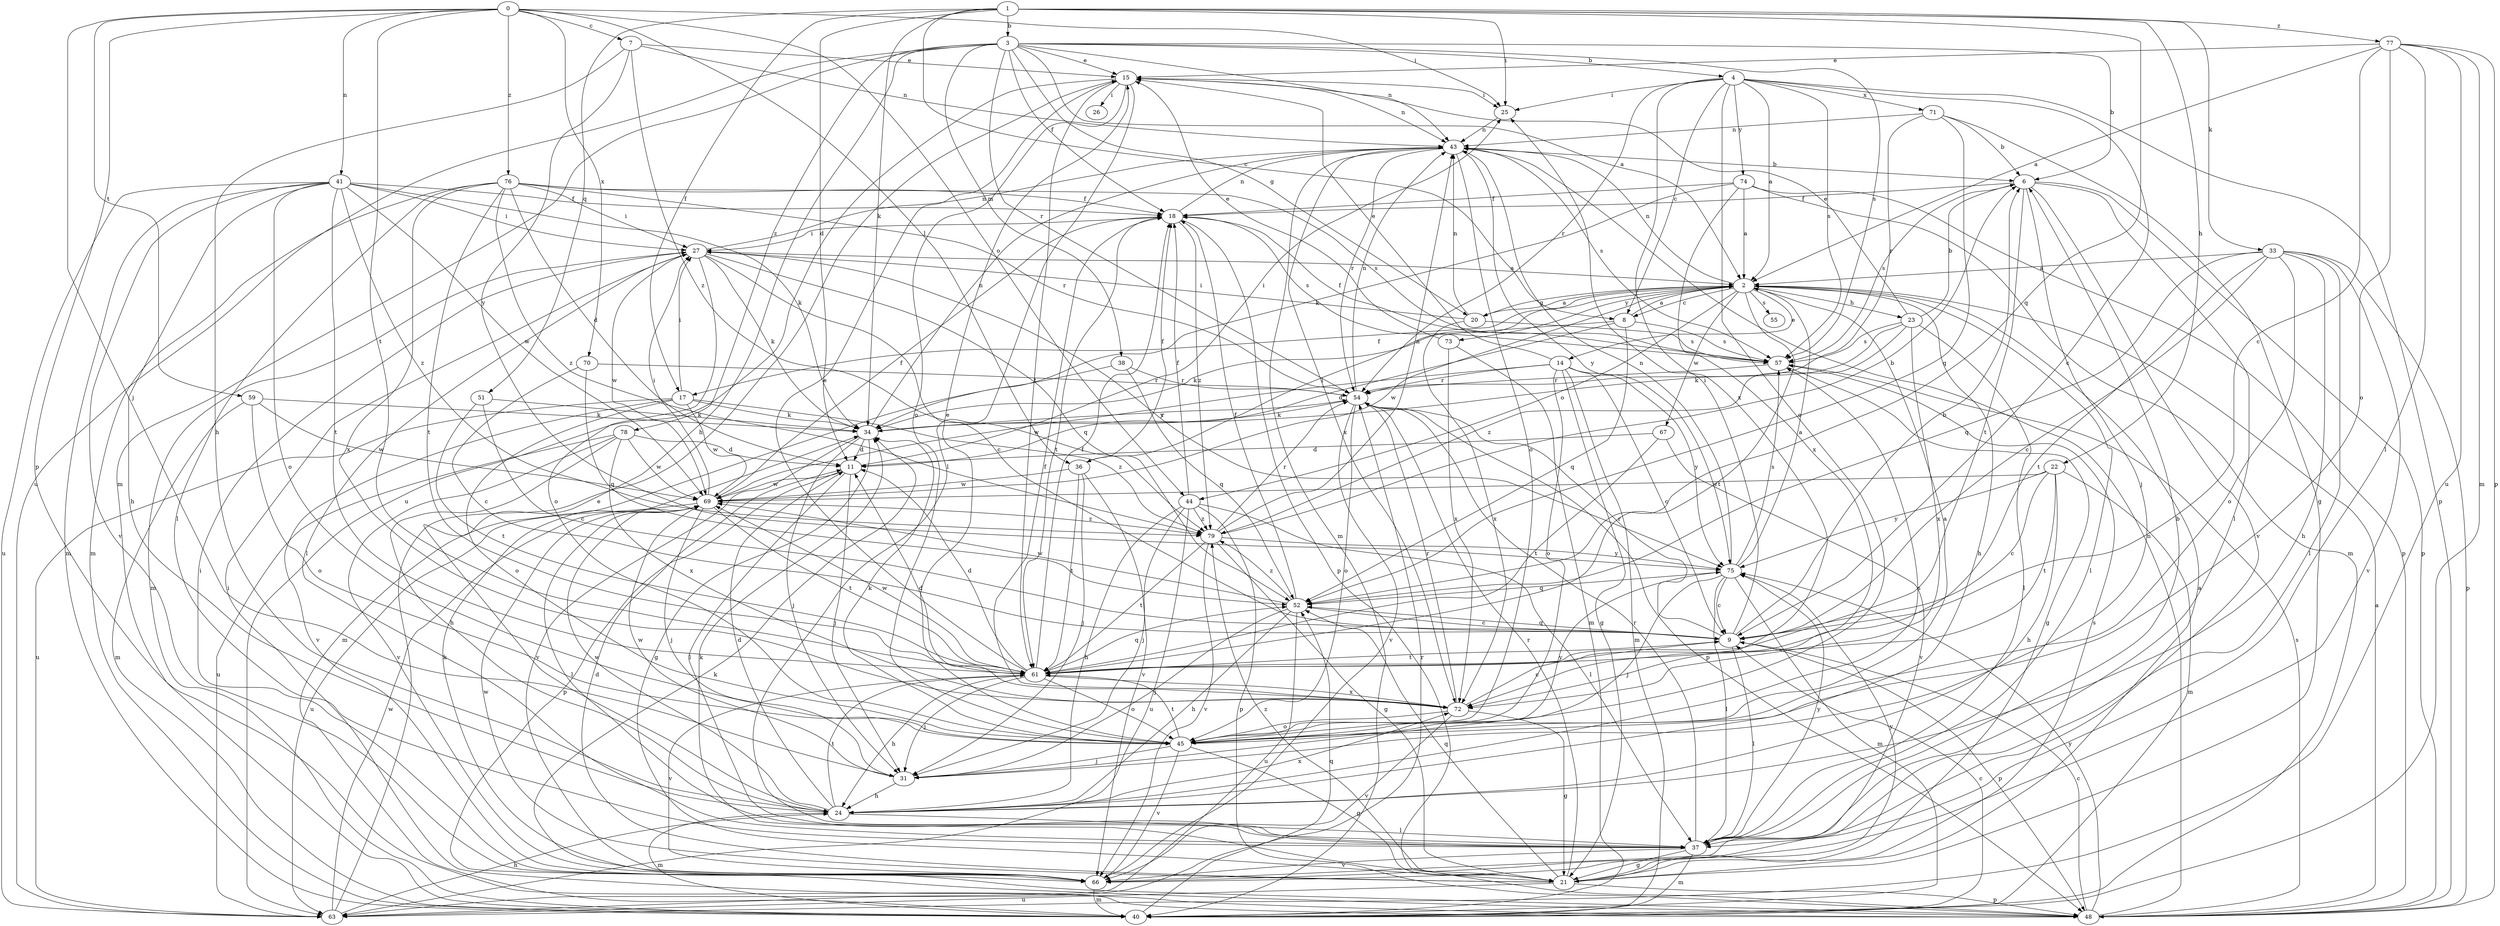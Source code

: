 strict digraph  {
0;
1;
2;
3;
4;
6;
7;
8;
9;
11;
14;
15;
17;
18;
20;
21;
22;
23;
24;
25;
26;
27;
31;
33;
34;
36;
37;
38;
40;
41;
43;
44;
45;
48;
51;
52;
54;
55;
57;
59;
61;
63;
66;
67;
69;
70;
71;
72;
73;
74;
75;
76;
77;
78;
79;
0 -> 7  [label=c];
0 -> 25  [label=i];
0 -> 31  [label=j];
0 -> 36  [label=l];
0 -> 41  [label=n];
0 -> 44  [label=o];
0 -> 48  [label=p];
0 -> 59  [label=t];
0 -> 61  [label=t];
0 -> 70  [label=x];
0 -> 76  [label=z];
1 -> 3  [label=b];
1 -> 8  [label=c];
1 -> 11  [label=d];
1 -> 17  [label=f];
1 -> 22  [label=h];
1 -> 25  [label=i];
1 -> 33  [label=k];
1 -> 34  [label=k];
1 -> 51  [label=q];
1 -> 52  [label=q];
1 -> 77  [label=z];
2 -> 8  [label=c];
2 -> 14  [label=e];
2 -> 17  [label=f];
2 -> 20  [label=g];
2 -> 23  [label=h];
2 -> 24  [label=h];
2 -> 36  [label=l];
2 -> 37  [label=l];
2 -> 43  [label=n];
2 -> 44  [label=o];
2 -> 55  [label=s];
2 -> 61  [label=t];
2 -> 67  [label=w];
2 -> 69  [label=w];
2 -> 73  [label=y];
3 -> 2  [label=a];
3 -> 4  [label=b];
3 -> 6  [label=b];
3 -> 15  [label=e];
3 -> 18  [label=f];
3 -> 20  [label=g];
3 -> 24  [label=h];
3 -> 38  [label=m];
3 -> 40  [label=m];
3 -> 43  [label=n];
3 -> 54  [label=r];
3 -> 57  [label=s];
3 -> 63  [label=u];
3 -> 78  [label=z];
4 -> 2  [label=a];
4 -> 8  [label=c];
4 -> 9  [label=c];
4 -> 25  [label=i];
4 -> 45  [label=o];
4 -> 48  [label=p];
4 -> 54  [label=r];
4 -> 57  [label=s];
4 -> 71  [label=x];
4 -> 72  [label=x];
4 -> 74  [label=y];
6 -> 18  [label=f];
6 -> 31  [label=j];
6 -> 37  [label=l];
6 -> 48  [label=p];
6 -> 57  [label=s];
6 -> 61  [label=t];
6 -> 66  [label=v];
7 -> 15  [label=e];
7 -> 24  [label=h];
7 -> 43  [label=n];
7 -> 75  [label=y];
7 -> 79  [label=z];
8 -> 2  [label=a];
8 -> 11  [label=d];
8 -> 34  [label=k];
8 -> 52  [label=q];
8 -> 57  [label=s];
9 -> 6  [label=b];
9 -> 25  [label=i];
9 -> 37  [label=l];
9 -> 48  [label=p];
9 -> 52  [label=q];
9 -> 54  [label=r];
9 -> 61  [label=t];
11 -> 25  [label=i];
11 -> 31  [label=j];
11 -> 37  [label=l];
11 -> 48  [label=p];
11 -> 69  [label=w];
14 -> 9  [label=c];
14 -> 15  [label=e];
14 -> 21  [label=g];
14 -> 40  [label=m];
14 -> 45  [label=o];
14 -> 54  [label=r];
14 -> 69  [label=w];
14 -> 75  [label=y];
15 -> 25  [label=i];
15 -> 26  [label=i];
15 -> 37  [label=l];
15 -> 43  [label=n];
15 -> 45  [label=o];
15 -> 61  [label=t];
15 -> 63  [label=u];
17 -> 27  [label=i];
17 -> 34  [label=k];
17 -> 45  [label=o];
17 -> 63  [label=u];
17 -> 66  [label=v];
17 -> 69  [label=w];
17 -> 79  [label=z];
18 -> 27  [label=i];
18 -> 43  [label=n];
18 -> 48  [label=p];
18 -> 57  [label=s];
18 -> 61  [label=t];
18 -> 79  [label=z];
20 -> 2  [label=a];
20 -> 27  [label=i];
20 -> 43  [label=n];
20 -> 57  [label=s];
20 -> 72  [label=x];
21 -> 2  [label=a];
21 -> 11  [label=d];
21 -> 34  [label=k];
21 -> 48  [label=p];
21 -> 52  [label=q];
21 -> 54  [label=r];
21 -> 57  [label=s];
21 -> 63  [label=u];
21 -> 69  [label=w];
21 -> 75  [label=y];
21 -> 79  [label=z];
22 -> 9  [label=c];
22 -> 24  [label=h];
22 -> 40  [label=m];
22 -> 61  [label=t];
22 -> 69  [label=w];
22 -> 75  [label=y];
23 -> 6  [label=b];
23 -> 15  [label=e];
23 -> 34  [label=k];
23 -> 37  [label=l];
23 -> 57  [label=s];
23 -> 72  [label=x];
23 -> 79  [label=z];
24 -> 11  [label=d];
24 -> 37  [label=l];
24 -> 40  [label=m];
24 -> 57  [label=s];
24 -> 61  [label=t];
24 -> 69  [label=w];
24 -> 72  [label=x];
25 -> 43  [label=n];
27 -> 2  [label=a];
27 -> 9  [label=c];
27 -> 34  [label=k];
27 -> 37  [label=l];
27 -> 40  [label=m];
27 -> 43  [label=n];
27 -> 45  [label=o];
27 -> 52  [label=q];
27 -> 69  [label=w];
27 -> 75  [label=y];
31 -> 24  [label=h];
31 -> 69  [label=w];
33 -> 2  [label=a];
33 -> 9  [label=c];
33 -> 24  [label=h];
33 -> 37  [label=l];
33 -> 45  [label=o];
33 -> 48  [label=p];
33 -> 52  [label=q];
33 -> 61  [label=t];
33 -> 66  [label=v];
34 -> 11  [label=d];
34 -> 21  [label=g];
34 -> 31  [label=j];
34 -> 43  [label=n];
34 -> 54  [label=r];
34 -> 66  [label=v];
36 -> 18  [label=f];
36 -> 31  [label=j];
36 -> 61  [label=t];
36 -> 66  [label=v];
36 -> 69  [label=w];
37 -> 6  [label=b];
37 -> 21  [label=g];
37 -> 40  [label=m];
37 -> 54  [label=r];
37 -> 66  [label=v];
37 -> 75  [label=y];
38 -> 40  [label=m];
38 -> 52  [label=q];
38 -> 54  [label=r];
40 -> 9  [label=c];
40 -> 52  [label=q];
41 -> 18  [label=f];
41 -> 24  [label=h];
41 -> 27  [label=i];
41 -> 34  [label=k];
41 -> 40  [label=m];
41 -> 45  [label=o];
41 -> 61  [label=t];
41 -> 63  [label=u];
41 -> 66  [label=v];
41 -> 69  [label=w];
41 -> 79  [label=z];
43 -> 6  [label=b];
43 -> 40  [label=m];
43 -> 45  [label=o];
43 -> 54  [label=r];
43 -> 57  [label=s];
43 -> 72  [label=x];
43 -> 75  [label=y];
44 -> 18  [label=f];
44 -> 24  [label=h];
44 -> 31  [label=j];
44 -> 37  [label=l];
44 -> 48  [label=p];
44 -> 63  [label=u];
44 -> 79  [label=z];
45 -> 2  [label=a];
45 -> 15  [label=e];
45 -> 21  [label=g];
45 -> 31  [label=j];
45 -> 34  [label=k];
45 -> 61  [label=t];
45 -> 66  [label=v];
45 -> 75  [label=y];
48 -> 2  [label=a];
48 -> 9  [label=c];
48 -> 27  [label=i];
48 -> 34  [label=k];
48 -> 43  [label=n];
48 -> 57  [label=s];
48 -> 75  [label=y];
51 -> 9  [label=c];
51 -> 34  [label=k];
51 -> 61  [label=t];
52 -> 9  [label=c];
52 -> 18  [label=f];
52 -> 24  [label=h];
52 -> 31  [label=j];
52 -> 63  [label=u];
52 -> 69  [label=w];
52 -> 79  [label=z];
54 -> 34  [label=k];
54 -> 43  [label=n];
54 -> 45  [label=o];
54 -> 48  [label=p];
54 -> 66  [label=v];
57 -> 18  [label=f];
57 -> 21  [label=g];
57 -> 54  [label=r];
59 -> 34  [label=k];
59 -> 40  [label=m];
59 -> 45  [label=o];
59 -> 69  [label=w];
61 -> 11  [label=d];
61 -> 15  [label=e];
61 -> 18  [label=f];
61 -> 24  [label=h];
61 -> 31  [label=j];
61 -> 45  [label=o];
61 -> 52  [label=q];
61 -> 66  [label=v];
61 -> 69  [label=w];
61 -> 72  [label=x];
63 -> 15  [label=e];
63 -> 24  [label=h];
63 -> 54  [label=r];
63 -> 69  [label=w];
66 -> 27  [label=i];
66 -> 34  [label=k];
66 -> 40  [label=m];
67 -> 11  [label=d];
67 -> 61  [label=t];
67 -> 66  [label=v];
69 -> 18  [label=f];
69 -> 27  [label=i];
69 -> 31  [label=j];
69 -> 37  [label=l];
69 -> 61  [label=t];
69 -> 63  [label=u];
69 -> 79  [label=z];
70 -> 9  [label=c];
70 -> 52  [label=q];
70 -> 54  [label=r];
71 -> 6  [label=b];
71 -> 21  [label=g];
71 -> 43  [label=n];
71 -> 52  [label=q];
71 -> 54  [label=r];
72 -> 9  [label=c];
72 -> 11  [label=d];
72 -> 18  [label=f];
72 -> 21  [label=g];
72 -> 45  [label=o];
72 -> 54  [label=r];
72 -> 66  [label=v];
73 -> 15  [label=e];
73 -> 40  [label=m];
73 -> 72  [label=x];
74 -> 2  [label=a];
74 -> 18  [label=f];
74 -> 34  [label=k];
74 -> 40  [label=m];
74 -> 48  [label=p];
74 -> 72  [label=x];
75 -> 2  [label=a];
75 -> 9  [label=c];
75 -> 31  [label=j];
75 -> 37  [label=l];
75 -> 40  [label=m];
75 -> 43  [label=n];
75 -> 52  [label=q];
75 -> 57  [label=s];
76 -> 11  [label=d];
76 -> 18  [label=f];
76 -> 27  [label=i];
76 -> 37  [label=l];
76 -> 40  [label=m];
76 -> 54  [label=r];
76 -> 57  [label=s];
76 -> 61  [label=t];
76 -> 72  [label=x];
76 -> 79  [label=z];
77 -> 2  [label=a];
77 -> 9  [label=c];
77 -> 15  [label=e];
77 -> 37  [label=l];
77 -> 40  [label=m];
77 -> 45  [label=o];
77 -> 48  [label=p];
77 -> 63  [label=u];
78 -> 11  [label=d];
78 -> 24  [label=h];
78 -> 63  [label=u];
78 -> 66  [label=v];
78 -> 69  [label=w];
78 -> 72  [label=x];
79 -> 6  [label=b];
79 -> 21  [label=g];
79 -> 43  [label=n];
79 -> 54  [label=r];
79 -> 61  [label=t];
79 -> 66  [label=v];
79 -> 75  [label=y];
}

